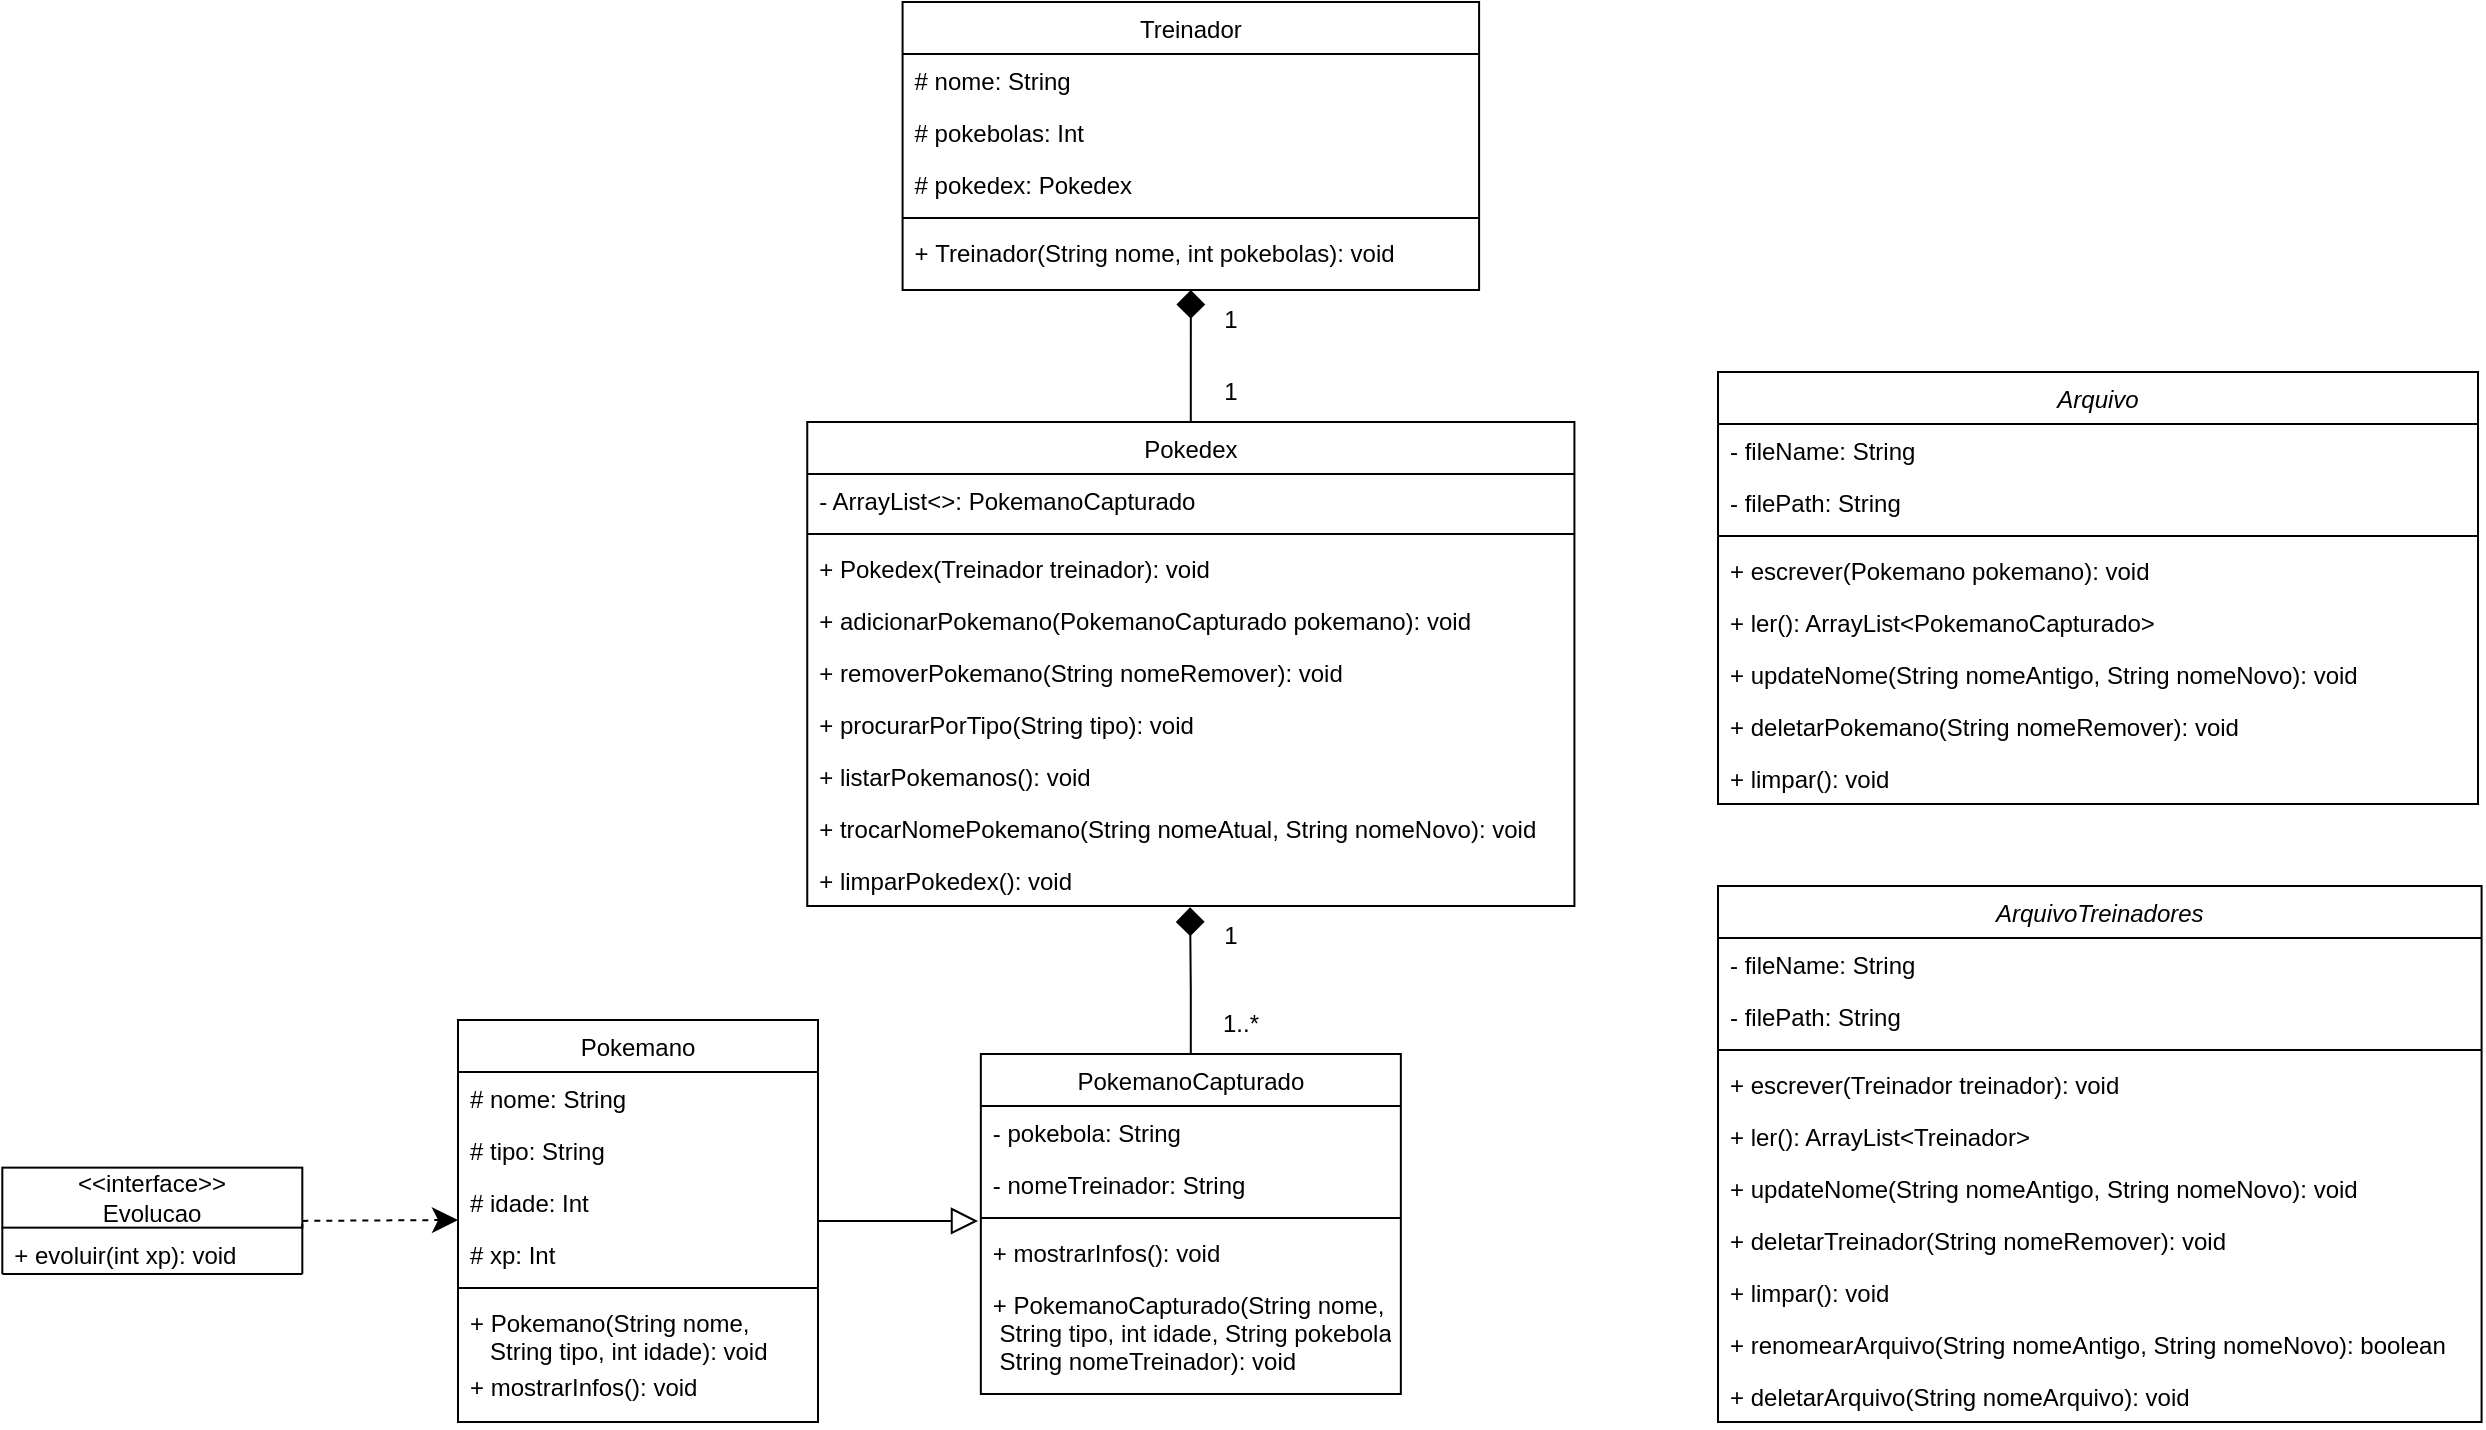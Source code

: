 <mxfile version="22.1.4" type="device">
  <diagram id="C5RBs43oDa-KdzZeNtuy" name="Page-1">
    <mxGraphModel dx="2817" dy="2263" grid="1" gridSize="10" guides="1" tooltips="1" connect="1" arrows="1" fold="1" page="1" pageScale="1" pageWidth="827" pageHeight="1169" math="0" shadow="0">
      <root>
        <mxCell id="WIyWlLk6GJQsqaUBKTNV-0" />
        <mxCell id="WIyWlLk6GJQsqaUBKTNV-1" parent="WIyWlLk6GJQsqaUBKTNV-0" />
        <mxCell id="X-OAIilBKTXiHBOLs_XP-22" style="edgeStyle=orthogonalEdgeStyle;rounded=0;orthogonalLoop=1;jettySize=auto;html=1;entryX=0.5;entryY=1;entryDx=0;entryDy=0;endArrow=diamond;endFill=1;endSize=12;" edge="1" parent="WIyWlLk6GJQsqaUBKTNV-1" source="zkfFHV4jXpPFQw0GAbJ--6" target="X-OAIilBKTXiHBOLs_XP-14">
          <mxGeometry relative="1" as="geometry" />
        </mxCell>
        <mxCell id="zkfFHV4jXpPFQw0GAbJ--6" value="Pokedex" style="swimlane;fontStyle=0;align=center;verticalAlign=top;childLayout=stackLayout;horizontal=1;startSize=26;horizontalStack=0;resizeParent=1;resizeLast=0;collapsible=1;marginBottom=0;rounded=0;shadow=0;strokeWidth=1;" parent="WIyWlLk6GJQsqaUBKTNV-1" vertex="1">
          <mxGeometry x="124.63" y="-390" width="383.58" height="242" as="geometry">
            <mxRectangle x="130" y="380" width="160" height="26" as="alternateBounds" />
          </mxGeometry>
        </mxCell>
        <mxCell id="zkfFHV4jXpPFQw0GAbJ--7" value="- ArrayList&lt;&gt;: PokemanoCapturado" style="text;align=left;verticalAlign=top;spacingLeft=4;spacingRight=4;overflow=hidden;rotatable=0;points=[[0,0.5],[1,0.5]];portConstraint=eastwest;" parent="zkfFHV4jXpPFQw0GAbJ--6" vertex="1">
          <mxGeometry y="26" width="383.58" height="26" as="geometry" />
        </mxCell>
        <mxCell id="zkfFHV4jXpPFQw0GAbJ--9" value="" style="line;html=1;strokeWidth=1;align=left;verticalAlign=middle;spacingTop=-1;spacingLeft=3;spacingRight=3;rotatable=0;labelPosition=right;points=[];portConstraint=eastwest;" parent="zkfFHV4jXpPFQw0GAbJ--6" vertex="1">
          <mxGeometry y="52" width="383.58" height="8" as="geometry" />
        </mxCell>
        <mxCell id="zkfFHV4jXpPFQw0GAbJ--10" value="+ Pokedex(Treinador treinador): void" style="text;align=left;verticalAlign=top;spacingLeft=4;spacingRight=4;overflow=hidden;rotatable=0;points=[[0,0.5],[1,0.5]];portConstraint=eastwest;fontStyle=0" parent="zkfFHV4jXpPFQw0GAbJ--6" vertex="1">
          <mxGeometry y="60" width="383.58" height="26" as="geometry" />
        </mxCell>
        <mxCell id="zkfFHV4jXpPFQw0GAbJ--11" value="+ adicionarPokemano(PokemanoCapturado pokemano): void" style="text;align=left;verticalAlign=top;spacingLeft=4;spacingRight=4;overflow=hidden;rotatable=0;points=[[0,0.5],[1,0.5]];portConstraint=eastwest;" parent="zkfFHV4jXpPFQw0GAbJ--6" vertex="1">
          <mxGeometry y="86" width="383.58" height="26" as="geometry" />
        </mxCell>
        <mxCell id="y7DDbX3QDfbF-vgsd9Lt-26" value="+ removerPokemano(String nomeRemover): void" style="text;align=left;verticalAlign=top;spacingLeft=4;spacingRight=4;overflow=hidden;rotatable=0;points=[[0,0.5],[1,0.5]];portConstraint=eastwest;" parent="zkfFHV4jXpPFQw0GAbJ--6" vertex="1">
          <mxGeometry y="112" width="383.58" height="26" as="geometry" />
        </mxCell>
        <mxCell id="y7DDbX3QDfbF-vgsd9Lt-27" value="+ procurarPorTipo(String tipo): void" style="text;align=left;verticalAlign=top;spacingLeft=4;spacingRight=4;overflow=hidden;rotatable=0;points=[[0,0.5],[1,0.5]];portConstraint=eastwest;" parent="zkfFHV4jXpPFQw0GAbJ--6" vertex="1">
          <mxGeometry y="138" width="383.58" height="26" as="geometry" />
        </mxCell>
        <mxCell id="y7DDbX3QDfbF-vgsd9Lt-28" value="+ listarPokemanos(): void" style="text;align=left;verticalAlign=top;spacingLeft=4;spacingRight=4;overflow=hidden;rotatable=0;points=[[0,0.5],[1,0.5]];portConstraint=eastwest;" parent="zkfFHV4jXpPFQw0GAbJ--6" vertex="1">
          <mxGeometry y="164" width="383.58" height="26" as="geometry" />
        </mxCell>
        <mxCell id="T8ImiJIvvNks8Nwd6ZSA-25" value="+ trocarNomePokemano(String nomeAtual, String nomeNovo): void" style="text;align=left;verticalAlign=top;spacingLeft=4;spacingRight=4;overflow=hidden;rotatable=0;points=[[0,0.5],[1,0.5]];portConstraint=eastwest;" parent="zkfFHV4jXpPFQw0GAbJ--6" vertex="1">
          <mxGeometry y="190" width="383.58" height="26" as="geometry" />
        </mxCell>
        <mxCell id="X-OAIilBKTXiHBOLs_XP-13" value="+ limparPokedex(): void" style="text;align=left;verticalAlign=top;spacingLeft=4;spacingRight=4;overflow=hidden;rotatable=0;points=[[0,0.5],[1,0.5]];portConstraint=eastwest;" vertex="1" parent="zkfFHV4jXpPFQw0GAbJ--6">
          <mxGeometry y="216" width="383.58" height="26" as="geometry" />
        </mxCell>
        <mxCell id="y7DDbX3QDfbF-vgsd9Lt-0" value="Pokemano" style="swimlane;fontStyle=0;align=center;verticalAlign=top;childLayout=stackLayout;horizontal=1;startSize=26;horizontalStack=0;resizeParent=1;resizeLast=0;collapsible=1;marginBottom=0;rounded=0;shadow=0;strokeWidth=1;" parent="WIyWlLk6GJQsqaUBKTNV-1" vertex="1">
          <mxGeometry x="-50" y="-91" width="180" height="201" as="geometry">
            <mxRectangle x="130" y="380" width="160" height="26" as="alternateBounds" />
          </mxGeometry>
        </mxCell>
        <mxCell id="y7DDbX3QDfbF-vgsd9Lt-1" value="# nome: String" style="text;align=left;verticalAlign=top;spacingLeft=4;spacingRight=4;overflow=hidden;rotatable=0;points=[[0,0.5],[1,0.5]];portConstraint=eastwest;" parent="y7DDbX3QDfbF-vgsd9Lt-0" vertex="1">
          <mxGeometry y="26" width="180" height="26" as="geometry" />
        </mxCell>
        <mxCell id="y7DDbX3QDfbF-vgsd9Lt-2" value="# tipo: String" style="text;align=left;verticalAlign=top;spacingLeft=4;spacingRight=4;overflow=hidden;rotatable=0;points=[[0,0.5],[1,0.5]];portConstraint=eastwest;rounded=0;shadow=0;html=0;" parent="y7DDbX3QDfbF-vgsd9Lt-0" vertex="1">
          <mxGeometry y="52" width="180" height="26" as="geometry" />
        </mxCell>
        <mxCell id="y7DDbX3QDfbF-vgsd9Lt-5" value="# idade: Int" style="text;align=left;verticalAlign=top;spacingLeft=4;spacingRight=4;overflow=hidden;rotatable=0;points=[[0,0.5],[1,0.5]];portConstraint=eastwest;" parent="y7DDbX3QDfbF-vgsd9Lt-0" vertex="1">
          <mxGeometry y="78" width="180" height="26" as="geometry" />
        </mxCell>
        <mxCell id="kwqF7Vy4snSURN3iqf_3-1" value="# xp: Int" style="text;align=left;verticalAlign=top;spacingLeft=4;spacingRight=4;overflow=hidden;rotatable=0;points=[[0,0.5],[1,0.5]];portConstraint=eastwest;" parent="y7DDbX3QDfbF-vgsd9Lt-0" vertex="1">
          <mxGeometry y="104" width="180" height="26" as="geometry" />
        </mxCell>
        <mxCell id="y7DDbX3QDfbF-vgsd9Lt-3" value="" style="line;html=1;strokeWidth=1;align=left;verticalAlign=middle;spacingTop=-1;spacingLeft=3;spacingRight=3;rotatable=0;labelPosition=right;points=[];portConstraint=eastwest;" parent="y7DDbX3QDfbF-vgsd9Lt-0" vertex="1">
          <mxGeometry y="130" width="180" height="8" as="geometry" />
        </mxCell>
        <mxCell id="kwqF7Vy4snSURN3iqf_3-2" value="+ Pokemano(String nome,&#xa;   String tipo, int idade): void" style="text;align=left;verticalAlign=top;spacingLeft=4;spacingRight=4;overflow=hidden;rotatable=0;points=[[0,0.5],[1,0.5]];portConstraint=eastwest;" parent="y7DDbX3QDfbF-vgsd9Lt-0" vertex="1">
          <mxGeometry y="138" width="180" height="32" as="geometry" />
        </mxCell>
        <mxCell id="y7DDbX3QDfbF-vgsd9Lt-29" value="+ mostrarInfos(): void" style="text;align=left;verticalAlign=top;spacingLeft=4;spacingRight=4;overflow=hidden;rotatable=0;points=[[0,0.5],[1,0.5]];portConstraint=eastwest;" parent="y7DDbX3QDfbF-vgsd9Lt-0" vertex="1">
          <mxGeometry y="170" width="180" height="20" as="geometry" />
        </mxCell>
        <mxCell id="T8ImiJIvvNks8Nwd6ZSA-29" style="edgeStyle=orthogonalEdgeStyle;rounded=0;orthogonalLoop=1;jettySize=auto;html=1;endArrow=diamond;endFill=1;endSize=12;entryX=0.499;entryY=1.026;entryDx=0;entryDy=0;entryPerimeter=0;" parent="WIyWlLk6GJQsqaUBKTNV-1" source="y7DDbX3QDfbF-vgsd9Lt-6" target="X-OAIilBKTXiHBOLs_XP-13" edge="1">
          <mxGeometry relative="1" as="geometry">
            <mxPoint x="316" y="-140" as="targetPoint" />
          </mxGeometry>
        </mxCell>
        <mxCell id="y7DDbX3QDfbF-vgsd9Lt-6" value="PokemanoCapturado" style="swimlane;fontStyle=0;align=center;verticalAlign=top;childLayout=stackLayout;horizontal=1;startSize=26;horizontalStack=0;resizeParent=1;resizeLast=0;collapsible=1;marginBottom=0;rounded=0;shadow=0;strokeWidth=1;" parent="WIyWlLk6GJQsqaUBKTNV-1" vertex="1">
          <mxGeometry x="211.42" y="-74" width="210" height="170" as="geometry">
            <mxRectangle x="130" y="380" width="160" height="26" as="alternateBounds" />
          </mxGeometry>
        </mxCell>
        <mxCell id="y7DDbX3QDfbF-vgsd9Lt-7" value="- pokebola: String" style="text;align=left;verticalAlign=top;spacingLeft=4;spacingRight=4;overflow=hidden;rotatable=0;points=[[0,0.5],[1,0.5]];portConstraint=eastwest;" parent="y7DDbX3QDfbF-vgsd9Lt-6" vertex="1">
          <mxGeometry y="26" width="210" height="26" as="geometry" />
        </mxCell>
        <mxCell id="y7DDbX3QDfbF-vgsd9Lt-8" value="- nomeTreinador: String" style="text;align=left;verticalAlign=top;spacingLeft=4;spacingRight=4;overflow=hidden;rotatable=0;points=[[0,0.5],[1,0.5]];portConstraint=eastwest;rounded=0;shadow=0;html=0;" parent="y7DDbX3QDfbF-vgsd9Lt-6" vertex="1">
          <mxGeometry y="52" width="210" height="26" as="geometry" />
        </mxCell>
        <mxCell id="y7DDbX3QDfbF-vgsd9Lt-9" value="" style="line;html=1;strokeWidth=1;align=left;verticalAlign=middle;spacingTop=-1;spacingLeft=3;spacingRight=3;rotatable=0;labelPosition=right;points=[];portConstraint=eastwest;" parent="y7DDbX3QDfbF-vgsd9Lt-6" vertex="1">
          <mxGeometry y="78" width="210" height="8" as="geometry" />
        </mxCell>
        <mxCell id="y7DDbX3QDfbF-vgsd9Lt-11" value="+ mostrarInfos(): void" style="text;align=left;verticalAlign=top;spacingLeft=4;spacingRight=4;overflow=hidden;rotatable=0;points=[[0,0.5],[1,0.5]];portConstraint=eastwest;" parent="y7DDbX3QDfbF-vgsd9Lt-6" vertex="1">
          <mxGeometry y="86" width="210" height="26" as="geometry" />
        </mxCell>
        <mxCell id="y7DDbX3QDfbF-vgsd9Lt-10" value="+ PokemanoCapturado(String nome,&#xa; String tipo, int idade, String pokebola,&#xa; String nomeTreinador): void" style="text;align=left;verticalAlign=top;spacingLeft=4;spacingRight=4;overflow=hidden;rotatable=0;points=[[0,0.5],[1,0.5]];portConstraint=eastwest;fontStyle=0" parent="y7DDbX3QDfbF-vgsd9Lt-6" vertex="1">
          <mxGeometry y="112" width="210" height="54" as="geometry" />
        </mxCell>
        <mxCell id="y7DDbX3QDfbF-vgsd9Lt-18" value="Arquivo" style="swimlane;fontStyle=2;align=center;verticalAlign=top;childLayout=stackLayout;horizontal=1;startSize=26;horizontalStack=0;resizeParent=1;resizeLast=0;collapsible=1;marginBottom=0;rounded=0;shadow=0;strokeWidth=1;" parent="WIyWlLk6GJQsqaUBKTNV-1" vertex="1">
          <mxGeometry x="580" y="-415" width="380" height="216" as="geometry">
            <mxRectangle x="130" y="380" width="160" height="26" as="alternateBounds" />
          </mxGeometry>
        </mxCell>
        <mxCell id="T8ImiJIvvNks8Nwd6ZSA-21" value="- fileName: String" style="text;align=left;verticalAlign=top;spacingLeft=4;spacingRight=4;overflow=hidden;rotatable=0;points=[[0,0.5],[1,0.5]];portConstraint=eastwest;fontStyle=0" parent="y7DDbX3QDfbF-vgsd9Lt-18" vertex="1">
          <mxGeometry y="26" width="380" height="26" as="geometry" />
        </mxCell>
        <mxCell id="T8ImiJIvvNks8Nwd6ZSA-22" value="- filePath: String" style="text;align=left;verticalAlign=top;spacingLeft=4;spacingRight=4;overflow=hidden;rotatable=0;points=[[0,0.5],[1,0.5]];portConstraint=eastwest;fontStyle=0" parent="y7DDbX3QDfbF-vgsd9Lt-18" vertex="1">
          <mxGeometry y="52" width="380" height="26" as="geometry" />
        </mxCell>
        <mxCell id="T8ImiJIvvNks8Nwd6ZSA-20" value="" style="line;html=1;strokeWidth=1;align=left;verticalAlign=middle;spacingTop=-1;spacingLeft=3;spacingRight=3;rotatable=0;labelPosition=right;points=[];portConstraint=eastwest;" parent="y7DDbX3QDfbF-vgsd9Lt-18" vertex="1">
          <mxGeometry y="78" width="380" height="8" as="geometry" />
        </mxCell>
        <mxCell id="y7DDbX3QDfbF-vgsd9Lt-19" value="+ escrever(Pokemano pokemano): void" style="text;align=left;verticalAlign=top;spacingLeft=4;spacingRight=4;overflow=hidden;rotatable=0;points=[[0,0.5],[1,0.5]];portConstraint=eastwest;fontStyle=0" parent="y7DDbX3QDfbF-vgsd9Lt-18" vertex="1">
          <mxGeometry y="86" width="380" height="26" as="geometry" />
        </mxCell>
        <mxCell id="y7DDbX3QDfbF-vgsd9Lt-20" value="+ ler(): ArrayList&lt;PokemanoCapturado&gt;" style="text;align=left;verticalAlign=top;spacingLeft=4;spacingRight=4;overflow=hidden;rotatable=0;points=[[0,0.5],[1,0.5]];portConstraint=eastwest;rounded=0;shadow=0;html=0;fontStyle=0" parent="y7DDbX3QDfbF-vgsd9Lt-18" vertex="1">
          <mxGeometry y="112" width="380" height="26" as="geometry" />
        </mxCell>
        <mxCell id="el7t7h7sBX-KbghAqR7d-1" value="+ updateNome(String nomeAntigo, String nomeNovo): void" style="text;align=left;verticalAlign=top;spacingLeft=4;spacingRight=4;overflow=hidden;rotatable=0;points=[[0,0.5],[1,0.5]];portConstraint=eastwest;rounded=0;shadow=0;html=0;fontStyle=0" parent="y7DDbX3QDfbF-vgsd9Lt-18" vertex="1">
          <mxGeometry y="138" width="380" height="26" as="geometry" />
        </mxCell>
        <mxCell id="el7t7h7sBX-KbghAqR7d-0" value="+ deletarPokemano(String nomeRemover): void" style="text;align=left;verticalAlign=top;spacingLeft=4;spacingRight=4;overflow=hidden;rotatable=0;points=[[0,0.5],[1,0.5]];portConstraint=eastwest;rounded=0;shadow=0;html=0;fontStyle=0" parent="y7DDbX3QDfbF-vgsd9Lt-18" vertex="1">
          <mxGeometry y="164" width="380" height="26" as="geometry" />
        </mxCell>
        <mxCell id="T8ImiJIvvNks8Nwd6ZSA-23" value="+ limpar(): void" style="text;align=left;verticalAlign=top;spacingLeft=4;spacingRight=4;overflow=hidden;rotatable=0;points=[[0,0.5],[1,0.5]];portConstraint=eastwest;rounded=0;shadow=0;html=0;fontStyle=0" parent="y7DDbX3QDfbF-vgsd9Lt-18" vertex="1">
          <mxGeometry y="190" width="380" height="26" as="geometry" />
        </mxCell>
        <mxCell id="y7DDbX3QDfbF-vgsd9Lt-30" value="&amp;lt;&amp;lt;interface&amp;gt;&amp;gt;&lt;br&gt;Evolucao" style="rounded=0;whiteSpace=wrap;html=1;" parent="WIyWlLk6GJQsqaUBKTNV-1" vertex="1">
          <mxGeometry x="-277.84" y="-17.18" width="150" height="30" as="geometry" />
        </mxCell>
        <mxCell id="y7DDbX3QDfbF-vgsd9Lt-13" value="+ evoluir(int xp): void" style="text;align=left;verticalAlign=top;spacingLeft=4;spacingRight=4;overflow=hidden;rotatable=0;points=[[0,0.5],[1,0.5]];portConstraint=eastwest;" parent="WIyWlLk6GJQsqaUBKTNV-1" vertex="1">
          <mxGeometry x="-277.84" y="12.82" width="149.58" height="23.17" as="geometry" />
        </mxCell>
        <mxCell id="y7DDbX3QDfbF-vgsd9Lt-31" value="" style="endArrow=none;html=1;rounded=0;" parent="WIyWlLk6GJQsqaUBKTNV-1" edge="1">
          <mxGeometry width="50" height="50" relative="1" as="geometry">
            <mxPoint x="-277.84" y="35.99" as="sourcePoint" />
            <mxPoint x="-277.84" y="12.82" as="targetPoint" />
          </mxGeometry>
        </mxCell>
        <mxCell id="y7DDbX3QDfbF-vgsd9Lt-32" value="" style="endArrow=none;html=1;rounded=0;" parent="WIyWlLk6GJQsqaUBKTNV-1" edge="1">
          <mxGeometry width="50" height="50" relative="1" as="geometry">
            <mxPoint x="-127.84" y="35.99" as="sourcePoint" />
            <mxPoint x="-127.84" y="10.82" as="targetPoint" />
          </mxGeometry>
        </mxCell>
        <mxCell id="y7DDbX3QDfbF-vgsd9Lt-33" value="" style="endArrow=none;html=1;rounded=0;" parent="WIyWlLk6GJQsqaUBKTNV-1" edge="1">
          <mxGeometry width="50" height="50" relative="1" as="geometry">
            <mxPoint x="-277.84" y="35.99" as="sourcePoint" />
            <mxPoint x="-127.84" y="35.99" as="targetPoint" />
          </mxGeometry>
        </mxCell>
        <mxCell id="03nTHQ6a08Ar9HNG_nsw-9" value="" style="endArrow=classic;dashed=1;html=1;rounded=0;endFill=1;entryX=-0.012;entryY=0.845;entryDx=0;entryDy=0;entryPerimeter=0;endSize=10;" parent="WIyWlLk6GJQsqaUBKTNV-1" edge="1">
          <mxGeometry width="50" height="50" relative="1" as="geometry">
            <mxPoint x="-127.84" y="9.44" as="sourcePoint" />
            <mxPoint x="-50.0" y="8.99" as="targetPoint" />
          </mxGeometry>
        </mxCell>
        <mxCell id="03nTHQ6a08Ar9HNG_nsw-40" value="1" style="text;html=1;align=center;verticalAlign=middle;resizable=0;points=[];autosize=1;strokeColor=none;fillColor=none;" parent="WIyWlLk6GJQsqaUBKTNV-1" vertex="1">
          <mxGeometry x="321.42" y="-148" width="30" height="30" as="geometry" />
        </mxCell>
        <mxCell id="03nTHQ6a08Ar9HNG_nsw-41" value="1..*&lt;br&gt;" style="text;html=1;align=center;verticalAlign=middle;resizable=0;points=[];autosize=1;strokeColor=none;fillColor=none;" parent="WIyWlLk6GJQsqaUBKTNV-1" vertex="1">
          <mxGeometry x="321.42" y="-104" width="40" height="30" as="geometry" />
        </mxCell>
        <mxCell id="T8ImiJIvvNks8Nwd6ZSA-0" value="" style="edgeStyle=orthogonalEdgeStyle;rounded=0;orthogonalLoop=1;jettySize=auto;html=1;endArrow=block;endFill=0;endSize=11;" parent="WIyWlLk6GJQsqaUBKTNV-1" edge="1">
          <mxGeometry relative="1" as="geometry">
            <mxPoint x="130" y="9.48" as="sourcePoint" />
            <mxPoint x="210" y="9.48" as="targetPoint" />
            <Array as="points">
              <mxPoint x="210" y="9.48" />
            </Array>
          </mxGeometry>
        </mxCell>
        <mxCell id="X-OAIilBKTXiHBOLs_XP-0" value="ArquivoTreinadores" style="swimlane;fontStyle=2;align=center;verticalAlign=top;childLayout=stackLayout;horizontal=1;startSize=26;horizontalStack=0;resizeParent=1;resizeLast=0;collapsible=1;marginBottom=0;rounded=0;shadow=0;strokeWidth=1;" vertex="1" parent="WIyWlLk6GJQsqaUBKTNV-1">
          <mxGeometry x="580" y="-158" width="381.79" height="268" as="geometry">
            <mxRectangle x="130" y="380" width="160" height="26" as="alternateBounds" />
          </mxGeometry>
        </mxCell>
        <mxCell id="X-OAIilBKTXiHBOLs_XP-1" value="- fileName: String" style="text;align=left;verticalAlign=top;spacingLeft=4;spacingRight=4;overflow=hidden;rotatable=0;points=[[0,0.5],[1,0.5]];portConstraint=eastwest;fontStyle=0" vertex="1" parent="X-OAIilBKTXiHBOLs_XP-0">
          <mxGeometry y="26" width="381.79" height="26" as="geometry" />
        </mxCell>
        <mxCell id="X-OAIilBKTXiHBOLs_XP-2" value="- filePath: String" style="text;align=left;verticalAlign=top;spacingLeft=4;spacingRight=4;overflow=hidden;rotatable=0;points=[[0,0.5],[1,0.5]];portConstraint=eastwest;fontStyle=0" vertex="1" parent="X-OAIilBKTXiHBOLs_XP-0">
          <mxGeometry y="52" width="381.79" height="26" as="geometry" />
        </mxCell>
        <mxCell id="X-OAIilBKTXiHBOLs_XP-3" value="" style="line;html=1;strokeWidth=1;align=left;verticalAlign=middle;spacingTop=-1;spacingLeft=3;spacingRight=3;rotatable=0;labelPosition=right;points=[];portConstraint=eastwest;" vertex="1" parent="X-OAIilBKTXiHBOLs_XP-0">
          <mxGeometry y="78" width="381.79" height="8" as="geometry" />
        </mxCell>
        <mxCell id="X-OAIilBKTXiHBOLs_XP-4" value="+ escrever(Treinador treinador): void" style="text;align=left;verticalAlign=top;spacingLeft=4;spacingRight=4;overflow=hidden;rotatable=0;points=[[0,0.5],[1,0.5]];portConstraint=eastwest;fontStyle=0" vertex="1" parent="X-OAIilBKTXiHBOLs_XP-0">
          <mxGeometry y="86" width="381.79" height="26" as="geometry" />
        </mxCell>
        <mxCell id="X-OAIilBKTXiHBOLs_XP-5" value="+ ler(): ArrayList&lt;Treinador&gt;" style="text;align=left;verticalAlign=top;spacingLeft=4;spacingRight=4;overflow=hidden;rotatable=0;points=[[0,0.5],[1,0.5]];portConstraint=eastwest;rounded=0;shadow=0;html=0;fontStyle=0" vertex="1" parent="X-OAIilBKTXiHBOLs_XP-0">
          <mxGeometry y="112" width="381.79" height="26" as="geometry" />
        </mxCell>
        <mxCell id="X-OAIilBKTXiHBOLs_XP-9" value="+ updateNome(String nomeAntigo, String nomeNovo): void" style="text;align=left;verticalAlign=top;spacingLeft=4;spacingRight=4;overflow=hidden;rotatable=0;points=[[0,0.5],[1,0.5]];portConstraint=eastwest;rounded=0;shadow=0;html=0;fontStyle=0" vertex="1" parent="X-OAIilBKTXiHBOLs_XP-0">
          <mxGeometry y="138" width="381.79" height="26" as="geometry" />
        </mxCell>
        <mxCell id="X-OAIilBKTXiHBOLs_XP-6" value="+ deletarTreinador(String nomeRemover): void" style="text;align=left;verticalAlign=top;spacingLeft=4;spacingRight=4;overflow=hidden;rotatable=0;points=[[0,0.5],[1,0.5]];portConstraint=eastwest;rounded=0;shadow=0;html=0;fontStyle=0" vertex="1" parent="X-OAIilBKTXiHBOLs_XP-0">
          <mxGeometry y="164" width="381.79" height="26" as="geometry" />
        </mxCell>
        <mxCell id="X-OAIilBKTXiHBOLs_XP-7" value="+ limpar(): void" style="text;align=left;verticalAlign=top;spacingLeft=4;spacingRight=4;overflow=hidden;rotatable=0;points=[[0,0.5],[1,0.5]];portConstraint=eastwest;rounded=0;shadow=0;html=0;fontStyle=0" vertex="1" parent="X-OAIilBKTXiHBOLs_XP-0">
          <mxGeometry y="190" width="381.79" height="26" as="geometry" />
        </mxCell>
        <mxCell id="X-OAIilBKTXiHBOLs_XP-10" value="+ renomearArquivo(String nomeAntigo, String nomeNovo): boolean" style="text;align=left;verticalAlign=top;spacingLeft=4;spacingRight=4;overflow=hidden;rotatable=0;points=[[0,0.5],[1,0.5]];portConstraint=eastwest;rounded=0;shadow=0;html=0;fontStyle=0" vertex="1" parent="X-OAIilBKTXiHBOLs_XP-0">
          <mxGeometry y="216" width="381.79" height="26" as="geometry" />
        </mxCell>
        <mxCell id="X-OAIilBKTXiHBOLs_XP-11" value="+ deletarArquivo(String nomeArquivo): void" style="text;align=left;verticalAlign=top;spacingLeft=4;spacingRight=4;overflow=hidden;rotatable=0;points=[[0,0.5],[1,0.5]];portConstraint=eastwest;rounded=0;shadow=0;html=0;fontStyle=0" vertex="1" parent="X-OAIilBKTXiHBOLs_XP-0">
          <mxGeometry y="242" width="381.79" height="26" as="geometry" />
        </mxCell>
        <mxCell id="X-OAIilBKTXiHBOLs_XP-14" value="Treinador" style="swimlane;fontStyle=0;align=center;verticalAlign=top;childLayout=stackLayout;horizontal=1;startSize=26;horizontalStack=0;resizeParent=1;resizeLast=0;collapsible=1;marginBottom=0;rounded=0;shadow=0;strokeWidth=1;" vertex="1" parent="WIyWlLk6GJQsqaUBKTNV-1">
          <mxGeometry x="172.29" y="-600" width="288.26" height="144" as="geometry">
            <mxRectangle x="130" y="380" width="160" height="26" as="alternateBounds" />
          </mxGeometry>
        </mxCell>
        <mxCell id="X-OAIilBKTXiHBOLs_XP-15" value="# nome: String" style="text;align=left;verticalAlign=top;spacingLeft=4;spacingRight=4;overflow=hidden;rotatable=0;points=[[0,0.5],[1,0.5]];portConstraint=eastwest;" vertex="1" parent="X-OAIilBKTXiHBOLs_XP-14">
          <mxGeometry y="26" width="288.26" height="26" as="geometry" />
        </mxCell>
        <mxCell id="X-OAIilBKTXiHBOLs_XP-16" value="# pokebolas: Int" style="text;align=left;verticalAlign=top;spacingLeft=4;spacingRight=4;overflow=hidden;rotatable=0;points=[[0,0.5],[1,0.5]];portConstraint=eastwest;rounded=0;shadow=0;html=0;" vertex="1" parent="X-OAIilBKTXiHBOLs_XP-14">
          <mxGeometry y="52" width="288.26" height="26" as="geometry" />
        </mxCell>
        <mxCell id="X-OAIilBKTXiHBOLs_XP-18" value="# pokedex: Pokedex" style="text;align=left;verticalAlign=top;spacingLeft=4;spacingRight=4;overflow=hidden;rotatable=0;points=[[0,0.5],[1,0.5]];portConstraint=eastwest;" vertex="1" parent="X-OAIilBKTXiHBOLs_XP-14">
          <mxGeometry y="78" width="288.26" height="26" as="geometry" />
        </mxCell>
        <mxCell id="X-OAIilBKTXiHBOLs_XP-19" value="" style="line;html=1;strokeWidth=1;align=left;verticalAlign=middle;spacingTop=-1;spacingLeft=3;spacingRight=3;rotatable=0;labelPosition=right;points=[];portConstraint=eastwest;" vertex="1" parent="X-OAIilBKTXiHBOLs_XP-14">
          <mxGeometry y="104" width="288.26" height="8" as="geometry" />
        </mxCell>
        <mxCell id="X-OAIilBKTXiHBOLs_XP-20" value="+ Treinador(String nome, int pokebolas): void" style="text;align=left;verticalAlign=top;spacingLeft=4;spacingRight=4;overflow=hidden;rotatable=0;points=[[0,0.5],[1,0.5]];portConstraint=eastwest;" vertex="1" parent="X-OAIilBKTXiHBOLs_XP-14">
          <mxGeometry y="112" width="288.26" height="32" as="geometry" />
        </mxCell>
        <mxCell id="X-OAIilBKTXiHBOLs_XP-25" value="1" style="text;html=1;align=center;verticalAlign=middle;resizable=0;points=[];autosize=1;strokeColor=none;fillColor=none;" vertex="1" parent="WIyWlLk6GJQsqaUBKTNV-1">
          <mxGeometry x="321.42" y="-456" width="30" height="30" as="geometry" />
        </mxCell>
        <mxCell id="X-OAIilBKTXiHBOLs_XP-26" value="1" style="text;html=1;align=center;verticalAlign=middle;resizable=0;points=[];autosize=1;strokeColor=none;fillColor=none;" vertex="1" parent="WIyWlLk6GJQsqaUBKTNV-1">
          <mxGeometry x="321.42" y="-420" width="30" height="30" as="geometry" />
        </mxCell>
      </root>
    </mxGraphModel>
  </diagram>
</mxfile>
